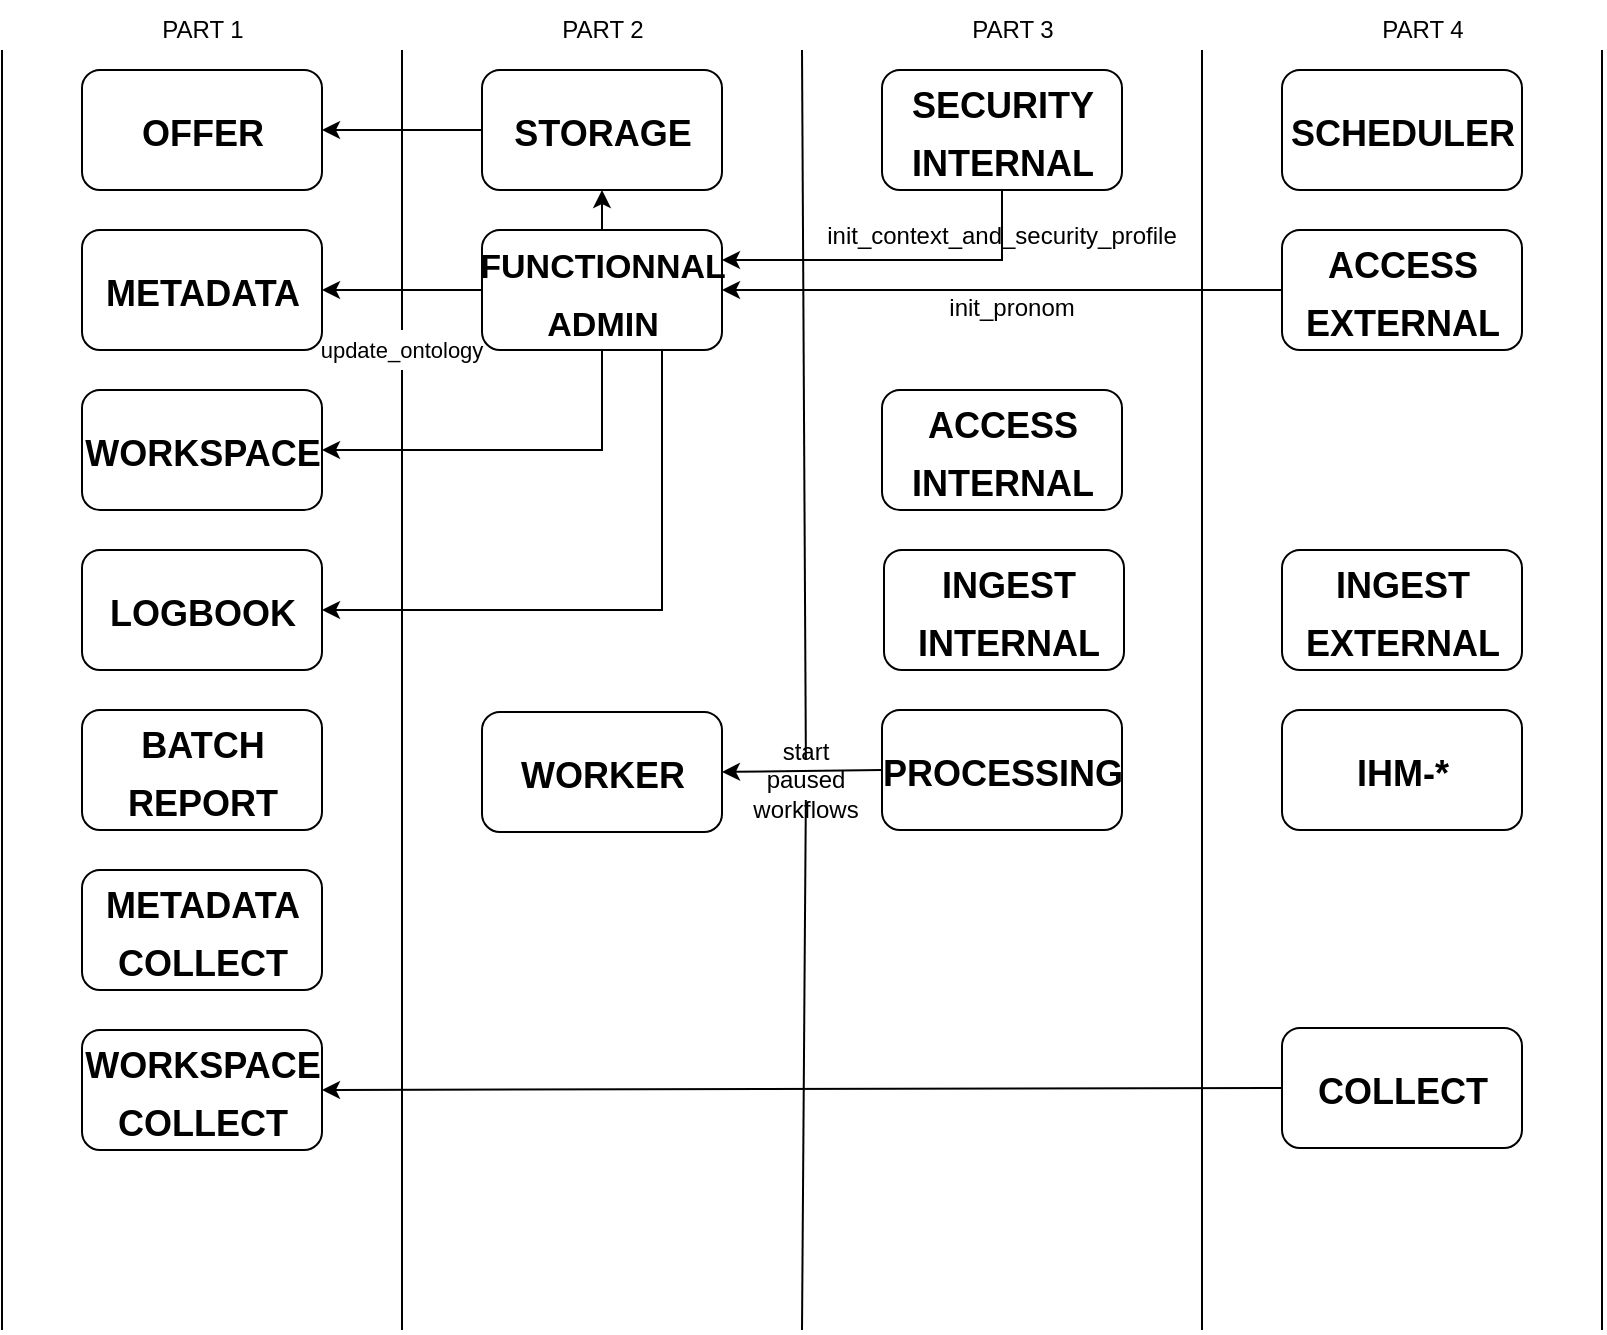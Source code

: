 <mxfile version="13.9.9" type="device"><diagram id="dkZ1u2MpolLszih7229L" name="Page-1"><mxGraphModel dx="1086" dy="806" grid="0" gridSize="10" guides="1" tooltips="1" connect="1" arrows="1" fold="1" page="0" pageScale="1" pageWidth="1200" pageHeight="1600" math="0" shadow="0"><root><mxCell id="0"/><mxCell id="1" parent="0"/><mxCell id="4SQBJZLuKtmej1sU1DWb-1" value="" style="endArrow=none;html=1;rounded=0;" parent="1" source="Vyzn65cUeC4g9waojrMQ-105" edge="1"><mxGeometry width="50" height="50" relative="1" as="geometry"><mxPoint x="200" y="680" as="sourcePoint"/><mxPoint x="200" y="40" as="targetPoint"/></mxGeometry></mxCell><mxCell id="4SQBJZLuKtmej1sU1DWb-2" value="" style="endArrow=none;html=1;rounded=0;" parent="1" source="Vyzn65cUeC4g9waojrMQ-123" edge="1"><mxGeometry width="50" height="50" relative="1" as="geometry"><mxPoint x="400" y="680" as="sourcePoint"/><mxPoint x="400" y="40" as="targetPoint"/></mxGeometry></mxCell><mxCell id="4SQBJZLuKtmej1sU1DWb-4" value="" style="endArrow=none;html=1;rounded=0;" parent="1" edge="1"><mxGeometry width="50" height="50" relative="1" as="geometry"><mxPoint x="600" y="680" as="sourcePoint"/><mxPoint x="600" y="40" as="targetPoint"/></mxGeometry></mxCell><mxCell id="4SQBJZLuKtmej1sU1DWb-14" value="" style="endArrow=none;html=1;rounded=0;" parent="1" edge="1"><mxGeometry width="50" height="50" relative="1" as="geometry"><mxPoint x="800" y="680" as="sourcePoint"/><mxPoint x="800" y="40" as="targetPoint"/></mxGeometry></mxCell><mxCell id="4SQBJZLuKtmej1sU1DWb-49" value="PART 1" style="text;html=1;resizable=0;autosize=1;align=center;verticalAlign=middle;points=[];fillColor=none;strokeColor=none;rounded=0;" parent="1" vertex="1"><mxGeometry x="70" y="15" width="60" height="30" as="geometry"/></mxCell><mxCell id="4SQBJZLuKtmej1sU1DWb-50" value="PART 2" style="text;html=1;resizable=0;autosize=1;align=center;verticalAlign=middle;points=[];fillColor=none;strokeColor=none;rounded=0;" parent="1" vertex="1"><mxGeometry x="270" y="15" width="60" height="30" as="geometry"/></mxCell><mxCell id="4SQBJZLuKtmej1sU1DWb-51" value="PART 3" style="text;html=1;resizable=0;autosize=1;align=center;verticalAlign=middle;points=[];fillColor=none;strokeColor=none;rounded=0;" parent="1" vertex="1"><mxGeometry x="475" y="15" width="60" height="30" as="geometry"/></mxCell><mxCell id="4SQBJZLuKtmej1sU1DWb-52" value="PART 4" style="text;html=1;resizable=0;autosize=1;align=center;verticalAlign=middle;points=[];fillColor=none;strokeColor=none;rounded=0;" parent="1" vertex="1"><mxGeometry x="680" y="15" width="60" height="30" as="geometry"/></mxCell><mxCell id="Vyzn65cUeC4g9waojrMQ-60" value="" style="rounded=1;whiteSpace=wrap;html=1;" parent="1" vertex="1"><mxGeometry x="40" y="50" width="120" height="60" as="geometry"/></mxCell><mxCell id="Vyzn65cUeC4g9waojrMQ-61" value="" style="rounded=1;whiteSpace=wrap;html=1;" parent="1" vertex="1"><mxGeometry x="40" y="130" width="120" height="60" as="geometry"/></mxCell><mxCell id="Vyzn65cUeC4g9waojrMQ-62" value="" style="rounded=1;whiteSpace=wrap;html=1;" parent="1" vertex="1"><mxGeometry x="40" y="210" width="120" height="60" as="geometry"/></mxCell><mxCell id="Vyzn65cUeC4g9waojrMQ-63" value="" style="rounded=1;whiteSpace=wrap;html=1;" parent="1" vertex="1"><mxGeometry x="40" y="290" width="120" height="60" as="geometry"/></mxCell><mxCell id="Vyzn65cUeC4g9waojrMQ-68" value="" style="rounded=1;whiteSpace=wrap;html=1;strokeWidth=1;" parent="1" vertex="1"><mxGeometry x="240" y="50" width="120" height="60" as="geometry"/></mxCell><mxCell id="g5uV6f_7dBTnjrRSdIT7-7" style="edgeStyle=orthogonalEdgeStyle;rounded=0;orthogonalLoop=1;jettySize=auto;html=1;exitX=0.75;exitY=1;exitDx=0;exitDy=0;entryX=1;entryY=0.5;entryDx=0;entryDy=0;" parent="1" source="Vyzn65cUeC4g9waojrMQ-69" target="Vyzn65cUeC4g9waojrMQ-63" edge="1"><mxGeometry relative="1" as="geometry"/></mxCell><mxCell id="g5uV6f_7dBTnjrRSdIT7-8" style="edgeStyle=orthogonalEdgeStyle;rounded=0;orthogonalLoop=1;jettySize=auto;html=1;exitX=0.5;exitY=1;exitDx=0;exitDy=0;entryX=1;entryY=0.5;entryDx=0;entryDy=0;" parent="1" source="Vyzn65cUeC4g9waojrMQ-69" target="Vyzn65cUeC4g9waojrMQ-62" edge="1"><mxGeometry relative="1" as="geometry"/></mxCell><mxCell id="Vyzn65cUeC4g9waojrMQ-70" value="&lt;font style=&quot;font-size: 18px&quot;&gt;OFFER&lt;/font&gt;" style="text;strokeColor=none;fillColor=none;html=1;fontSize=24;fontStyle=1;verticalAlign=middle;align=center;" parent="1" vertex="1"><mxGeometry x="50" y="60" width="100" height="40" as="geometry"/></mxCell><mxCell id="Vyzn65cUeC4g9waojrMQ-71" value="&lt;font style=&quot;font-size: 18px&quot;&gt;METADATA&lt;/font&gt;" style="text;strokeColor=none;fillColor=none;html=1;fontSize=24;fontStyle=1;verticalAlign=middle;align=center;" parent="1" vertex="1"><mxGeometry x="50" y="140" width="100" height="40" as="geometry"/></mxCell><mxCell id="Vyzn65cUeC4g9waojrMQ-72" value="&lt;font style=&quot;font-size: 18px&quot;&gt;WORKSPACE&lt;/font&gt;" style="text;strokeColor=none;fillColor=none;html=1;fontSize=24;fontStyle=1;verticalAlign=middle;align=center;" parent="1" vertex="1"><mxGeometry x="50" y="220" width="100" height="40" as="geometry"/></mxCell><mxCell id="Vyzn65cUeC4g9waojrMQ-74" value="&lt;font style=&quot;font-size: 18px&quot;&gt;LOGBOOK&lt;/font&gt;" style="text;strokeColor=none;fillColor=none;html=1;fontSize=24;fontStyle=1;verticalAlign=middle;align=center;" parent="1" vertex="1"><mxGeometry x="50" y="300" width="100" height="40" as="geometry"/></mxCell><mxCell id="Vyzn65cUeC4g9waojrMQ-80" value="&lt;font style=&quot;font-size: 18px&quot;&gt;STORAGE&lt;/font&gt;" style="text;strokeColor=none;fillColor=none;html=1;fontSize=24;fontStyle=1;verticalAlign=middle;align=center;" parent="1" vertex="1"><mxGeometry x="250" y="60" width="100" height="40" as="geometry"/></mxCell><mxCell id="g5uV6f_7dBTnjrRSdIT7-3" style="edgeStyle=orthogonalEdgeStyle;rounded=0;orthogonalLoop=1;jettySize=auto;html=1;exitX=0.5;exitY=1;exitDx=0;exitDy=0;entryX=1;entryY=0.25;entryDx=0;entryDy=0;" parent="1" source="Vyzn65cUeC4g9waojrMQ-82" target="Vyzn65cUeC4g9waojrMQ-69" edge="1"><mxGeometry relative="1" as="geometry"/></mxCell><mxCell id="Vyzn65cUeC4g9waojrMQ-82" value="" style="rounded=1;whiteSpace=wrap;html=1;strokeWidth=1;fontSize=12;" parent="1" vertex="1"><mxGeometry x="440" y="50" width="120" height="60" as="geometry"/></mxCell><mxCell id="Vyzn65cUeC4g9waojrMQ-86" value="&lt;font style=&quot;font-size: 18px&quot;&gt;SECURITY&lt;br&gt;INTERNAL&lt;br&gt;&lt;/font&gt;" style="text;strokeColor=none;fillColor=none;html=1;fontSize=24;fontStyle=1;verticalAlign=middle;align=center;" parent="1" vertex="1"><mxGeometry x="450" y="60" width="100" height="40" as="geometry"/></mxCell><mxCell id="Vyzn65cUeC4g9waojrMQ-90" value="" style="rounded=1;whiteSpace=wrap;html=1;strokeWidth=1;fontSize=12;" parent="1" vertex="1"><mxGeometry x="640" y="50" width="120" height="60" as="geometry"/></mxCell><mxCell id="Vyzn65cUeC4g9waojrMQ-95" value="&lt;font style=&quot;font-size: 18px&quot;&gt;SCHEDULER&lt;/font&gt;" style="text;strokeColor=none;fillColor=none;html=1;fontSize=24;fontStyle=1;verticalAlign=middle;align=center;" parent="1" vertex="1"><mxGeometry x="650" y="60" width="100" height="40" as="geometry"/></mxCell><mxCell id="Vyzn65cUeC4g9waojrMQ-100" value="" style="endArrow=classic;html=1;fontSize=12;exitX=0;exitY=0.5;exitDx=0;exitDy=0;entryX=1;entryY=0.5;entryDx=0;entryDy=0;" parent="1" source="Vyzn65cUeC4g9waojrMQ-68" target="Vyzn65cUeC4g9waojrMQ-60" edge="1"><mxGeometry width="50" height="50" relative="1" as="geometry"><mxPoint x="170" y="105" as="sourcePoint"/><mxPoint x="220" y="55" as="targetPoint"/></mxGeometry></mxCell><mxCell id="Vyzn65cUeC4g9waojrMQ-101" value="" style="endArrow=classic;html=1;fontSize=12;entryX=0.5;entryY=1;entryDx=0;entryDy=0;exitX=0.5;exitY=0;exitDx=0;exitDy=0;" parent="1" source="Vyzn65cUeC4g9waojrMQ-69" target="Vyzn65cUeC4g9waojrMQ-68" edge="1"><mxGeometry width="50" height="50" relative="1" as="geometry"><mxPoint x="280" y="160" as="sourcePoint"/><mxPoint x="325" y="110" as="targetPoint"/></mxGeometry></mxCell><mxCell id="Vyzn65cUeC4g9waojrMQ-102" value="" style="endArrow=classic;html=1;fontSize=12;exitX=0;exitY=0.5;exitDx=0;exitDy=0;entryX=1;entryY=0.5;entryDx=0;entryDy=0;" parent="1" source="Vyzn65cUeC4g9waojrMQ-69" target="Vyzn65cUeC4g9waojrMQ-61" edge="1"><mxGeometry width="50" height="50" relative="1" as="geometry"><mxPoint x="170" y="185" as="sourcePoint"/><mxPoint x="220" y="135" as="targetPoint"/></mxGeometry></mxCell><mxCell id="Vyzn65cUeC4g9waojrMQ-105" value="&lt;font style=&quot;font-size: 11px&quot;&gt;update_ontology&lt;/font&gt;" style="text;html=1;strokeColor=none;fillColor=none;align=center;verticalAlign=middle;whiteSpace=wrap;rounded=0;fontSize=12;" parent="1" vertex="1"><mxGeometry x="180" y="180" width="40" height="20" as="geometry"/></mxCell><mxCell id="Vyzn65cUeC4g9waojrMQ-111" value="" style="endArrow=none;html=1;rounded=0;endSize=6;" parent="1" target="Vyzn65cUeC4g9waojrMQ-105" edge="1"><mxGeometry width="50" height="50" relative="1" as="geometry"><mxPoint x="200" y="680" as="sourcePoint"/><mxPoint x="200" y="40" as="targetPoint"/></mxGeometry></mxCell><mxCell id="Vyzn65cUeC4g9waojrMQ-113" value="init_context_and_security_profile" style="text;html=1;strokeColor=none;fillColor=none;align=center;verticalAlign=middle;whiteSpace=wrap;rounded=0;fontSize=12;" parent="1" vertex="1"><mxGeometry x="480" y="123" width="40" height="20" as="geometry"/></mxCell><mxCell id="Vyzn65cUeC4g9waojrMQ-115" value="" style="group" parent="1" vertex="1" connectable="0"><mxGeometry x="441" y="290" width="120" height="60" as="geometry"/></mxCell><mxCell id="Vyzn65cUeC4g9waojrMQ-85" value="" style="rounded=1;whiteSpace=wrap;html=1;strokeWidth=1;fontSize=12;" parent="Vyzn65cUeC4g9waojrMQ-115" vertex="1"><mxGeometry width="120" height="60" as="geometry"/></mxCell><mxCell id="Vyzn65cUeC4g9waojrMQ-89" value="&lt;div align=&quot;center&quot;&gt;&lt;font style=&quot;font-size: 18px&quot;&gt;INGEST&lt;/font&gt;&lt;br&gt;&lt;font style=&quot;font-size: 18px&quot;&gt;INTERNAL&lt;/font&gt;&lt;br&gt;&lt;/div&gt;" style="text;strokeColor=none;fillColor=none;html=1;fontSize=24;fontStyle=1;verticalAlign=middle;align=center;" parent="Vyzn65cUeC4g9waojrMQ-115" vertex="1"><mxGeometry x="12" y="10" width="100" height="40" as="geometry"/></mxCell><mxCell id="Vyzn65cUeC4g9waojrMQ-116" value="" style="group" parent="1" vertex="1" connectable="0"><mxGeometry x="440" y="210" width="120" height="60" as="geometry"/></mxCell><mxCell id="Vyzn65cUeC4g9waojrMQ-84" value="" style="rounded=1;whiteSpace=wrap;html=1;strokeWidth=1;fontSize=12;" parent="Vyzn65cUeC4g9waojrMQ-116" vertex="1"><mxGeometry width="120" height="60" as="geometry"/></mxCell><mxCell id="Vyzn65cUeC4g9waojrMQ-88" value="&lt;font style=&quot;font-size: 18px&quot;&gt;ACCESS&lt;br&gt;INTERNAL&lt;br&gt;&lt;/font&gt;" style="text;strokeColor=none;fillColor=none;html=1;fontSize=24;fontStyle=1;verticalAlign=middle;align=center;" parent="Vyzn65cUeC4g9waojrMQ-116" vertex="1"><mxGeometry x="10" y="10" width="100" height="40" as="geometry"/></mxCell><mxCell id="Vyzn65cUeC4g9waojrMQ-117" value="" style="group" parent="1" vertex="1" connectable="0"><mxGeometry x="440" y="370" width="120" height="60" as="geometry"/></mxCell><mxCell id="Vyzn65cUeC4g9waojrMQ-83" value="" style="rounded=1;whiteSpace=wrap;html=1;strokeWidth=1;fontSize=12;" parent="Vyzn65cUeC4g9waojrMQ-117" vertex="1"><mxGeometry width="120" height="60" as="geometry"/></mxCell><mxCell id="Vyzn65cUeC4g9waojrMQ-87" value="&lt;font style=&quot;font-size: 18px&quot;&gt;PROCESSING&lt;/font&gt;" style="text;strokeColor=none;fillColor=none;html=1;fontSize=24;fontStyle=1;verticalAlign=middle;align=center;" parent="Vyzn65cUeC4g9waojrMQ-117" vertex="1"><mxGeometry x="10" y="10" width="100" height="40" as="geometry"/></mxCell><mxCell id="Vyzn65cUeC4g9waojrMQ-118" value="" style="endArrow=classic;html=1;fontSize=12;entryX=1;entryY=0.5;entryDx=0;entryDy=0;exitX=0;exitY=0.5;exitDx=0;exitDy=0;" parent="1" source="Vyzn65cUeC4g9waojrMQ-91" target="Vyzn65cUeC4g9waojrMQ-69" edge="1"><mxGeometry width="50" height="50" relative="1" as="geometry"><mxPoint x="530" y="210" as="sourcePoint"/><mxPoint x="580" y="160" as="targetPoint"/></mxGeometry></mxCell><mxCell id="Vyzn65cUeC4g9waojrMQ-119" value="init_pronom" style="text;html=1;strokeColor=none;fillColor=none;align=center;verticalAlign=middle;whiteSpace=wrap;rounded=0;fontSize=12;" parent="1" vertex="1"><mxGeometry x="485" y="159" width="40" height="20" as="geometry"/></mxCell><mxCell id="Vyzn65cUeC4g9waojrMQ-121" value="" style="endArrow=classic;html=1;fontSize=12;entryX=1;entryY=0.5;entryDx=0;entryDy=0;exitX=0;exitY=0.5;exitDx=0;exitDy=0;" parent="1" source="Vyzn65cUeC4g9waojrMQ-83" target="Vyzn65cUeC4g9waojrMQ-64" edge="1"><mxGeometry width="50" height="50" relative="1" as="geometry"><mxPoint x="410" y="370" as="sourcePoint"/><mxPoint x="460" y="320" as="targetPoint"/></mxGeometry></mxCell><mxCell id="g5uV6f_7dBTnjrRSdIT7-9" value="" style="group" parent="1" vertex="1" connectable="0"><mxGeometry x="240" y="130" width="120" height="60" as="geometry"/></mxCell><mxCell id="Vyzn65cUeC4g9waojrMQ-69" value="" style="rounded=1;whiteSpace=wrap;html=1;perimeterSpacing=0;fontSize=12;" parent="g5uV6f_7dBTnjrRSdIT7-9" vertex="1"><mxGeometry width="120" height="60" as="geometry"/></mxCell><mxCell id="Vyzn65cUeC4g9waojrMQ-81" value="&lt;font style=&quot;font-size: 17px&quot;&gt;FUNCTIONNAL&lt;br&gt;ADMIN&lt;br&gt;&lt;/font&gt;" style="text;strokeColor=none;fillColor=none;html=1;fontSize=24;fontStyle=1;verticalAlign=middle;align=center;" parent="g5uV6f_7dBTnjrRSdIT7-9" vertex="1"><mxGeometry x="10" y="10" width="100" height="40" as="geometry"/></mxCell><mxCell id="g5uV6f_7dBTnjrRSdIT7-10" value="" style="group" parent="1" vertex="1" connectable="0"><mxGeometry x="640" y="130" width="120" height="60" as="geometry"/></mxCell><mxCell id="Vyzn65cUeC4g9waojrMQ-91" value="" style="rounded=1;whiteSpace=wrap;html=1;strokeWidth=1;fontSize=12;" parent="g5uV6f_7dBTnjrRSdIT7-10" vertex="1"><mxGeometry width="120" height="60" as="geometry"/></mxCell><mxCell id="Vyzn65cUeC4g9waojrMQ-96" value="&lt;font style=&quot;font-size: 18px&quot;&gt;ACCESS&lt;br&gt;EXTERNAL&lt;br&gt;&lt;/font&gt;" style="text;strokeColor=none;fillColor=none;html=1;fontSize=24;fontStyle=1;verticalAlign=middle;align=center;" parent="g5uV6f_7dBTnjrRSdIT7-10" vertex="1"><mxGeometry x="10" y="10" width="100" height="40" as="geometry"/></mxCell><mxCell id="g5uV6f_7dBTnjrRSdIT7-11" value="" style="group" parent="1" vertex="1" connectable="0"><mxGeometry x="640" y="290" width="120" height="60" as="geometry"/></mxCell><mxCell id="Vyzn65cUeC4g9waojrMQ-92" value="" style="rounded=1;whiteSpace=wrap;html=1;strokeWidth=1;fontSize=12;" parent="g5uV6f_7dBTnjrRSdIT7-11" vertex="1"><mxGeometry width="120" height="60" as="geometry"/></mxCell><mxCell id="Vyzn65cUeC4g9waojrMQ-97" value="&lt;font style=&quot;font-size: 18px&quot;&gt;INGEST&lt;br&gt;EXTERNAL&lt;br&gt;&lt;/font&gt;" style="text;strokeColor=none;fillColor=none;html=1;fontSize=24;fontStyle=1;verticalAlign=middle;align=center;" parent="g5uV6f_7dBTnjrRSdIT7-11" vertex="1"><mxGeometry x="10" y="10" width="100" height="40" as="geometry"/></mxCell><mxCell id="g5uV6f_7dBTnjrRSdIT7-12" value="" style="group" parent="1" vertex="1" connectable="0"><mxGeometry x="640" y="370" width="120" height="60" as="geometry"/></mxCell><mxCell id="Vyzn65cUeC4g9waojrMQ-93" value="" style="rounded=1;whiteSpace=wrap;html=1;strokeWidth=1;fontSize=12;" parent="g5uV6f_7dBTnjrRSdIT7-12" vertex="1"><mxGeometry width="120" height="60" as="geometry"/></mxCell><mxCell id="Vyzn65cUeC4g9waojrMQ-98" value="&lt;font style=&quot;font-size: 18px&quot;&gt;IHM-*&lt;/font&gt;" style="text;strokeColor=none;fillColor=none;html=1;fontSize=24;fontStyle=1;verticalAlign=middle;align=center;" parent="g5uV6f_7dBTnjrRSdIT7-12" vertex="1"><mxGeometry x="10" y="10" width="100" height="40" as="geometry"/></mxCell><mxCell id="g5uV6f_7dBTnjrRSdIT7-13" value="" style="endArrow=none;html=1;rounded=0;" parent="1" edge="1"><mxGeometry width="50" height="50" relative="1" as="geometry"><mxPoint y="680" as="sourcePoint"/><mxPoint y="40" as="targetPoint"/></mxGeometry></mxCell><mxCell id="Vyzn65cUeC4g9waojrMQ-123" value="start paused workflows" style="text;html=1;strokeColor=none;fillColor=none;align=center;verticalAlign=middle;whiteSpace=wrap;rounded=0;fontSize=12;" parent="1" vertex="1"><mxGeometry x="382" y="395" width="40" height="20" as="geometry"/></mxCell><mxCell id="sxrQrlusnrARyH_dhakl-2" value="" style="endArrow=none;html=1;rounded=0;" parent="1" target="Vyzn65cUeC4g9waojrMQ-123" edge="1"><mxGeometry width="50" height="50" relative="1" as="geometry"><mxPoint x="400" y="680" as="sourcePoint"/><mxPoint x="400" y="40" as="targetPoint"/></mxGeometry></mxCell><mxCell id="sxrQrlusnrARyH_dhakl-3" value="" style="group" parent="1" vertex="1" connectable="0"><mxGeometry x="240" y="371" width="120" height="60" as="geometry"/></mxCell><mxCell id="Vyzn65cUeC4g9waojrMQ-64" value="" style="rounded=1;whiteSpace=wrap;html=1;" parent="sxrQrlusnrARyH_dhakl-3" vertex="1"><mxGeometry width="120" height="60" as="geometry"/></mxCell><mxCell id="Vyzn65cUeC4g9waojrMQ-75" value="&lt;font style=&quot;font-size: 18px&quot;&gt;WORKER&lt;/font&gt;" style="text;strokeColor=none;fillColor=none;html=1;fontSize=24;fontStyle=1;verticalAlign=middle;align=center;" parent="sxrQrlusnrARyH_dhakl-3" vertex="1"><mxGeometry x="10" y="10" width="100" height="40" as="geometry"/></mxCell><mxCell id="sxrQrlusnrARyH_dhakl-4" value="" style="group" parent="1" vertex="1" connectable="0"><mxGeometry x="40" y="370" width="720" height="220" as="geometry"/></mxCell><mxCell id="Vyzn65cUeC4g9waojrMQ-65" value="" style="rounded=1;whiteSpace=wrap;html=1;" parent="sxrQrlusnrARyH_dhakl-4" vertex="1"><mxGeometry width="120" height="60" as="geometry"/></mxCell><mxCell id="Vyzn65cUeC4g9waojrMQ-66" value="" style="rounded=1;whiteSpace=wrap;html=1;" parent="sxrQrlusnrARyH_dhakl-4" vertex="1"><mxGeometry y="80" width="120" height="60" as="geometry"/></mxCell><mxCell id="Vyzn65cUeC4g9waojrMQ-67" value="" style="rounded=1;whiteSpace=wrap;html=1;" parent="sxrQrlusnrARyH_dhakl-4" vertex="1"><mxGeometry y="160" width="120" height="60" as="geometry"/></mxCell><mxCell id="Vyzn65cUeC4g9waojrMQ-76" value="&lt;font style=&quot;font-size: 18px&quot;&gt;BATCH&lt;br&gt;REPORT&lt;/font&gt;" style="text;strokeColor=none;fillColor=none;html=1;fontSize=24;fontStyle=1;verticalAlign=middle;align=center;" parent="sxrQrlusnrARyH_dhakl-4" vertex="1"><mxGeometry x="10" y="10" width="100" height="40" as="geometry"/></mxCell><mxCell id="Vyzn65cUeC4g9waojrMQ-77" value="&lt;font style=&quot;font-size: 18px&quot;&gt;METADATA&lt;br&gt;COLLECT&lt;/font&gt;" style="text;strokeColor=none;fillColor=none;html=1;fontSize=24;fontStyle=1;verticalAlign=middle;align=center;" parent="sxrQrlusnrARyH_dhakl-4" vertex="1"><mxGeometry x="10" y="90" width="100" height="40" as="geometry"/></mxCell><mxCell id="Vyzn65cUeC4g9waojrMQ-78" value="&lt;font style=&quot;font-size: 18px&quot;&gt;WORKSPACE&lt;br&gt;COLLECT&lt;br&gt;&lt;/font&gt;" style="text;strokeColor=none;fillColor=none;html=1;fontSize=24;fontStyle=1;verticalAlign=middle;align=center;" parent="sxrQrlusnrARyH_dhakl-4" vertex="1"><mxGeometry x="10" y="170" width="100" height="40" as="geometry"/></mxCell><mxCell id="Vyzn65cUeC4g9waojrMQ-122" value="" style="endArrow=classic;html=1;fontSize=12;exitX=0;exitY=0.5;exitDx=0;exitDy=0;entryX=1;entryY=0.5;entryDx=0;entryDy=0;" parent="sxrQrlusnrARyH_dhakl-4" source="Vyzn65cUeC4g9waojrMQ-94" target="Vyzn65cUeC4g9waojrMQ-67" edge="1"><mxGeometry width="50" height="50" relative="1" as="geometry"><mxPoint x="485" y="170" as="sourcePoint"/><mxPoint x="120" y="200" as="targetPoint"/></mxGeometry></mxCell><mxCell id="g5uV6f_7dBTnjrRSdIT7-1" value="" style="group" parent="sxrQrlusnrARyH_dhakl-4" vertex="1" connectable="0"><mxGeometry x="600" y="159" width="120" height="60" as="geometry"/></mxCell><mxCell id="Vyzn65cUeC4g9waojrMQ-94" value="" style="rounded=1;whiteSpace=wrap;html=1;strokeWidth=1;fontSize=12;" parent="g5uV6f_7dBTnjrRSdIT7-1" vertex="1"><mxGeometry width="120" height="60" as="geometry"/></mxCell><mxCell id="Vyzn65cUeC4g9waojrMQ-99" value="&lt;font style=&quot;font-size: 18px&quot;&gt;COLLECT&lt;/font&gt;" style="text;strokeColor=none;fillColor=none;html=1;fontSize=24;fontStyle=1;verticalAlign=middle;align=center;" parent="g5uV6f_7dBTnjrRSdIT7-1" vertex="1"><mxGeometry x="10" y="10" width="100" height="40" as="geometry"/></mxCell></root></mxGraphModel></diagram></mxfile>